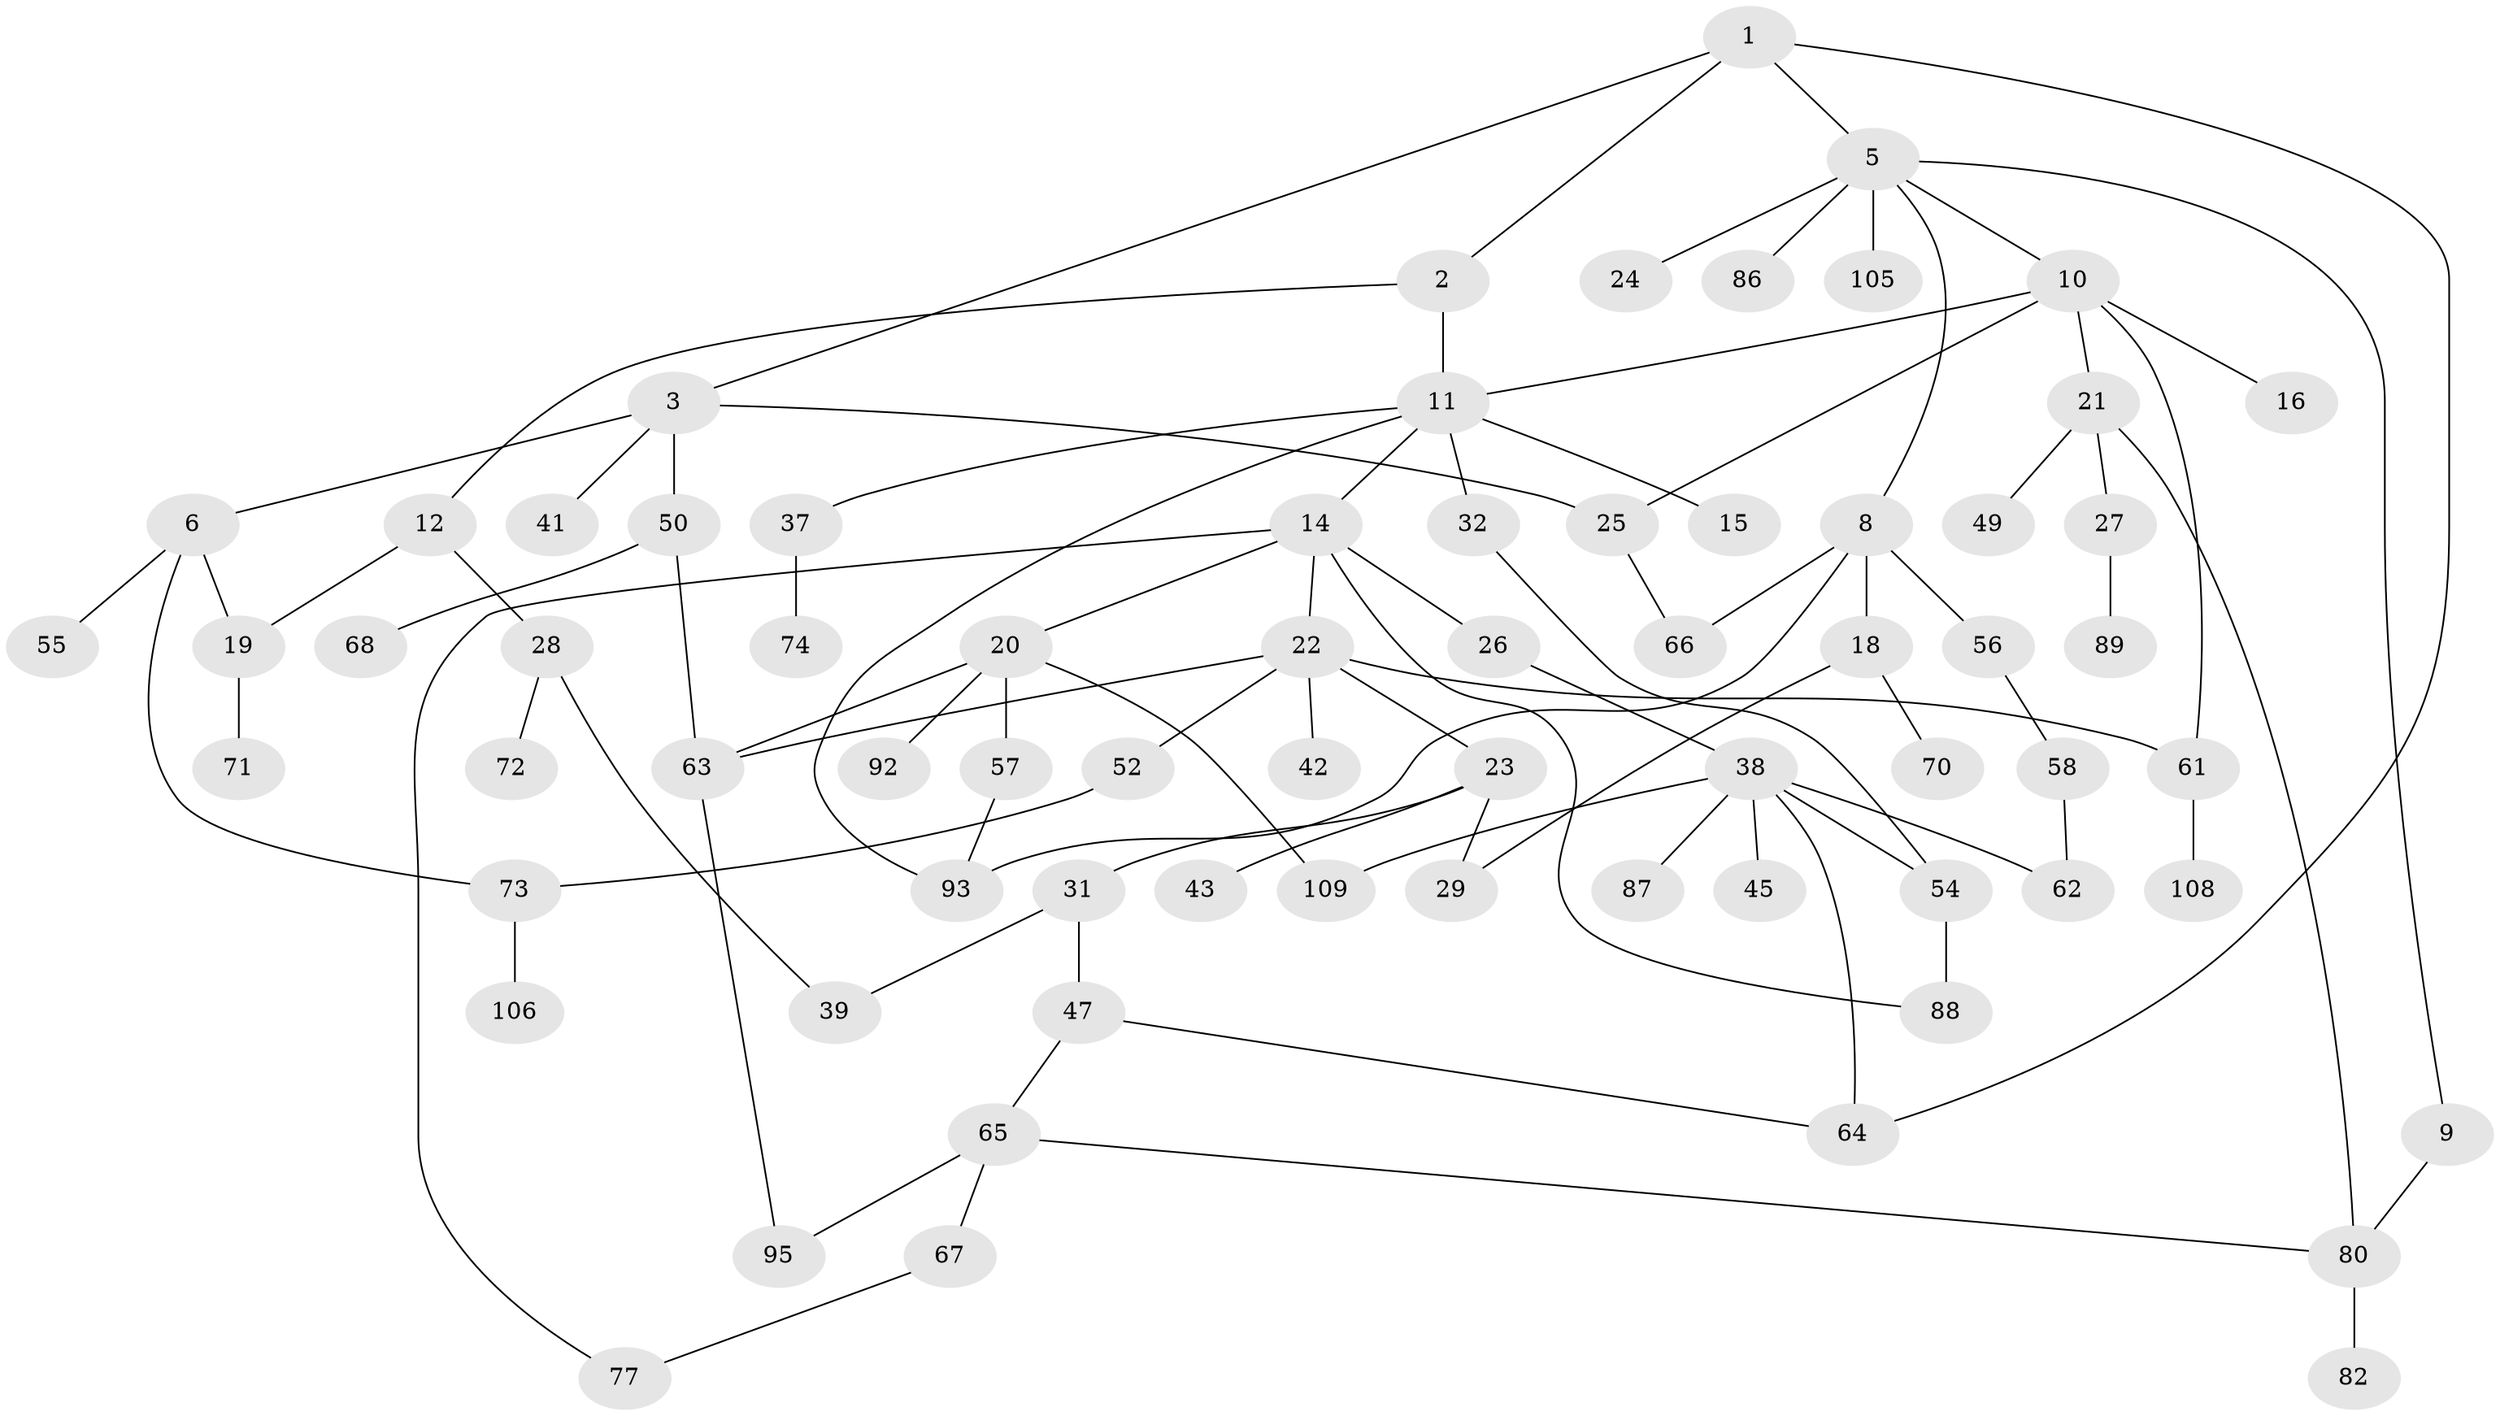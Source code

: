// Generated by graph-tools (version 1.1) at 2025/51/02/27/25 19:51:37]
// undirected, 70 vertices, 91 edges
graph export_dot {
graph [start="1"]
  node [color=gray90,style=filled];
  1 [super="+84"];
  2;
  3 [super="+4"];
  5 [super="+7"];
  6;
  8 [super="+17"];
  9 [super="+99"];
  10;
  11 [super="+13"];
  12 [super="+102"];
  14 [super="+33"];
  15 [super="+51"];
  16 [super="+44"];
  18;
  19 [super="+34"];
  20 [super="+36"];
  21 [super="+48"];
  22 [super="+35"];
  23 [super="+40"];
  24;
  25 [super="+30"];
  26;
  27 [super="+46"];
  28 [super="+94"];
  29 [super="+101"];
  31 [super="+75"];
  32;
  37 [super="+53"];
  38 [super="+100"];
  39 [super="+97"];
  41;
  42 [super="+60"];
  43;
  45 [super="+96"];
  47;
  49 [super="+59"];
  50;
  52 [super="+78"];
  54 [super="+91"];
  55;
  56;
  57;
  58;
  61 [super="+98"];
  62 [super="+83"];
  63 [super="+79"];
  64 [super="+69"];
  65;
  66 [super="+90"];
  67 [super="+107"];
  68 [super="+85"];
  70 [super="+76"];
  71;
  72;
  73 [super="+104"];
  74;
  77 [super="+81"];
  80;
  82;
  86;
  87;
  88;
  89;
  92;
  93 [super="+103"];
  95;
  105;
  106;
  108;
  109;
  1 -- 2;
  1 -- 3;
  1 -- 5;
  1 -- 64;
  2 -- 12;
  2 -- 11;
  3 -- 6;
  3 -- 25;
  3 -- 50;
  3 -- 41;
  5 -- 24;
  5 -- 86;
  5 -- 105;
  5 -- 8;
  5 -- 9;
  5 -- 10;
  6 -- 19;
  6 -- 55;
  6 -- 73;
  8 -- 18;
  8 -- 56;
  8 -- 66;
  8 -- 93;
  9 -- 80;
  10 -- 11;
  10 -- 16;
  10 -- 21;
  10 -- 61;
  10 -- 25;
  11 -- 14;
  11 -- 15;
  11 -- 32;
  11 -- 37;
  11 -- 93;
  12 -- 28;
  12 -- 19;
  14 -- 20;
  14 -- 22;
  14 -- 26;
  14 -- 77;
  14 -- 88;
  18 -- 29;
  18 -- 70;
  19 -- 71;
  20 -- 57;
  20 -- 92;
  20 -- 109;
  20 -- 63;
  21 -- 27;
  21 -- 49;
  21 -- 80;
  22 -- 23;
  22 -- 61;
  22 -- 63;
  22 -- 42;
  22 -- 52;
  23 -- 31;
  23 -- 29;
  23 -- 43;
  25 -- 66;
  26 -- 38;
  27 -- 89;
  28 -- 72;
  28 -- 39;
  31 -- 39;
  31 -- 47;
  32 -- 54;
  37 -- 74;
  38 -- 45;
  38 -- 64;
  38 -- 87;
  38 -- 54;
  38 -- 62;
  38 -- 109;
  47 -- 65;
  47 -- 64;
  50 -- 68;
  50 -- 63;
  52 -- 73;
  54 -- 88;
  56 -- 58;
  57 -- 93;
  58 -- 62;
  61 -- 108;
  63 -- 95;
  65 -- 67;
  65 -- 95;
  65 -- 80;
  67 -- 77;
  73 -- 106;
  80 -- 82;
}
